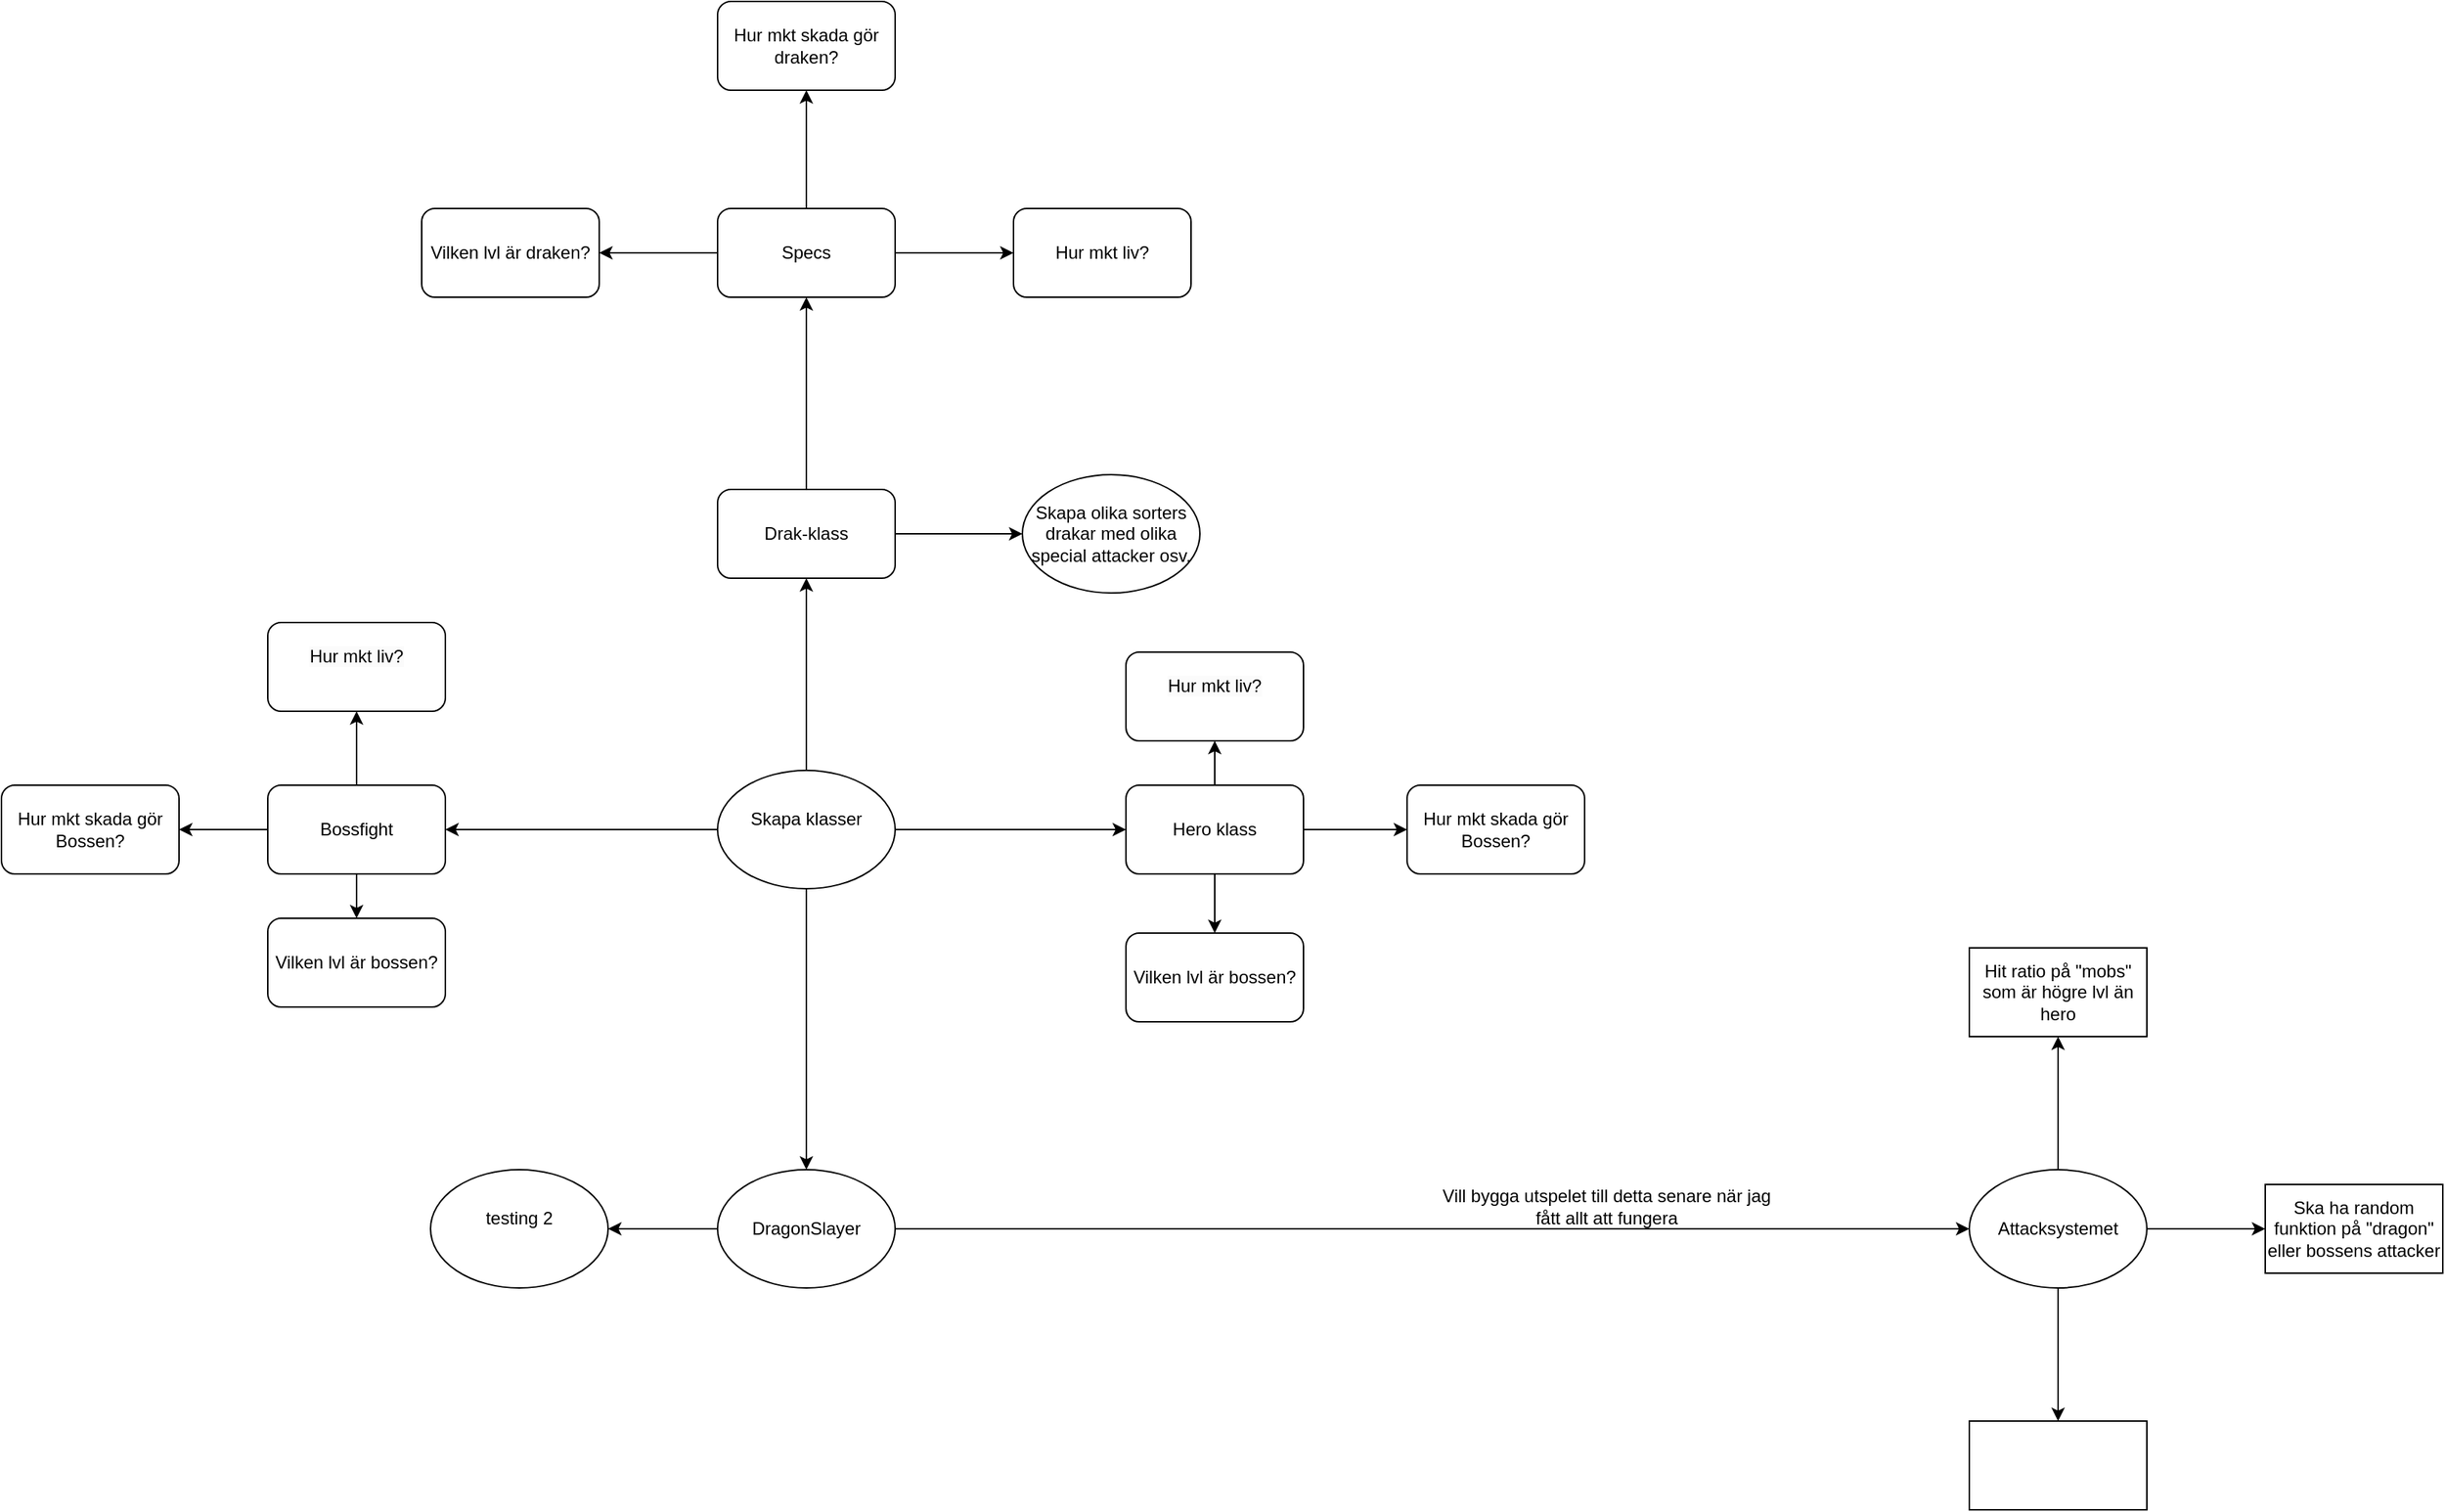 <mxfile version="24.7.17">
  <diagram name="Sida-1" id="GuQe-Khkk47jGNaTGUm2">
    <mxGraphModel dx="1487" dy="2157" grid="1" gridSize="10" guides="1" tooltips="1" connect="1" arrows="1" fold="1" page="1" pageScale="1" pageWidth="827" pageHeight="1169" math="0" shadow="0">
      <root>
        <mxCell id="0" />
        <mxCell id="1" parent="0" />
        <mxCell id="wgi8--ShAoJELwSdXpG3-2" style="edgeStyle=orthogonalEdgeStyle;rounded=0;orthogonalLoop=1;jettySize=auto;html=1;exitX=0.5;exitY=1;exitDx=0;exitDy=0;" parent="1" source="wgi8--ShAoJELwSdXpG3-1" edge="1">
          <mxGeometry relative="1" as="geometry">
            <mxPoint x="414" y="230" as="targetPoint" />
          </mxGeometry>
        </mxCell>
        <mxCell id="IrVfm-y8yWF6sAL1lNhP-1" style="edgeStyle=orthogonalEdgeStyle;rounded=0;orthogonalLoop=1;jettySize=auto;html=1;exitX=1;exitY=0.5;exitDx=0;exitDy=0;entryX=0;entryY=0.5;entryDx=0;entryDy=0;" edge="1" parent="1" source="wgi8--ShAoJELwSdXpG3-1" target="IrVfm-y8yWF6sAL1lNhP-2">
          <mxGeometry relative="1" as="geometry">
            <mxPoint x="520" y="130" as="targetPoint" />
          </mxGeometry>
        </mxCell>
        <mxCell id="IrVfm-y8yWF6sAL1lNhP-5" style="edgeStyle=orthogonalEdgeStyle;rounded=0;orthogonalLoop=1;jettySize=auto;html=1;exitX=0.5;exitY=0;exitDx=0;exitDy=0;" edge="1" parent="1" source="wgi8--ShAoJELwSdXpG3-1" target="IrVfm-y8yWF6sAL1lNhP-3">
          <mxGeometry relative="1" as="geometry" />
        </mxCell>
        <mxCell id="IrVfm-y8yWF6sAL1lNhP-20" style="edgeStyle=orthogonalEdgeStyle;rounded=0;orthogonalLoop=1;jettySize=auto;html=1;exitX=0;exitY=0.5;exitDx=0;exitDy=0;" edge="1" parent="1" source="wgi8--ShAoJELwSdXpG3-1" target="IrVfm-y8yWF6sAL1lNhP-19">
          <mxGeometry relative="1" as="geometry" />
        </mxCell>
        <mxCell id="wgi8--ShAoJELwSdXpG3-1" value="&lt;div&gt;Skapa klasser&lt;/div&gt;&lt;div&gt;&lt;br&gt;&lt;/div&gt;" style="ellipse;whiteSpace=wrap;html=1;" parent="1" vertex="1">
          <mxGeometry x="354" y="-40" width="120" height="80" as="geometry" />
        </mxCell>
        <mxCell id="wgi8--ShAoJELwSdXpG3-6" style="edgeStyle=orthogonalEdgeStyle;rounded=0;orthogonalLoop=1;jettySize=auto;html=1;exitX=1;exitY=0.5;exitDx=0;exitDy=0;entryX=0;entryY=0.5;entryDx=0;entryDy=0;" parent="1" source="wgi8--ShAoJELwSdXpG3-3" target="wgi8--ShAoJELwSdXpG3-5" edge="1">
          <mxGeometry relative="1" as="geometry" />
        </mxCell>
        <mxCell id="wgi8--ShAoJELwSdXpG3-7" style="edgeStyle=orthogonalEdgeStyle;rounded=0;orthogonalLoop=1;jettySize=auto;html=1;exitX=0;exitY=0.5;exitDx=0;exitDy=0;entryX=1;entryY=0.5;entryDx=0;entryDy=0;" parent="1" source="wgi8--ShAoJELwSdXpG3-3" target="wgi8--ShAoJELwSdXpG3-4" edge="1">
          <mxGeometry relative="1" as="geometry">
            <mxPoint x="290" y="270" as="targetPoint" />
          </mxGeometry>
        </mxCell>
        <mxCell id="wgi8--ShAoJELwSdXpG3-3" value="DragonSlayer" style="ellipse;whiteSpace=wrap;html=1;" parent="1" vertex="1">
          <mxGeometry x="354" y="230" width="120" height="80" as="geometry" />
        </mxCell>
        <mxCell id="wgi8--ShAoJELwSdXpG3-4" value="testing 2&lt;div&gt;&lt;br&gt;&lt;/div&gt;" style="ellipse;whiteSpace=wrap;html=1;" parent="1" vertex="1">
          <mxGeometry x="160" y="230" width="120" height="80" as="geometry" />
        </mxCell>
        <mxCell id="IrVfm-y8yWF6sAL1lNhP-34" value="" style="edgeStyle=orthogonalEdgeStyle;rounded=0;orthogonalLoop=1;jettySize=auto;html=1;" edge="1" parent="1" source="wgi8--ShAoJELwSdXpG3-5" target="IrVfm-y8yWF6sAL1lNhP-33">
          <mxGeometry relative="1" as="geometry" />
        </mxCell>
        <mxCell id="IrVfm-y8yWF6sAL1lNhP-36" value="" style="edgeStyle=orthogonalEdgeStyle;rounded=0;orthogonalLoop=1;jettySize=auto;html=1;" edge="1" parent="1" source="wgi8--ShAoJELwSdXpG3-5" target="IrVfm-y8yWF6sAL1lNhP-35">
          <mxGeometry relative="1" as="geometry" />
        </mxCell>
        <mxCell id="IrVfm-y8yWF6sAL1lNhP-38" value="" style="edgeStyle=orthogonalEdgeStyle;rounded=0;orthogonalLoop=1;jettySize=auto;html=1;" edge="1" parent="1" source="wgi8--ShAoJELwSdXpG3-5" target="IrVfm-y8yWF6sAL1lNhP-37">
          <mxGeometry relative="1" as="geometry" />
        </mxCell>
        <mxCell id="wgi8--ShAoJELwSdXpG3-5" value="Attacksystemet" style="ellipse;whiteSpace=wrap;html=1;" parent="1" vertex="1">
          <mxGeometry x="1200" y="230" width="120" height="80" as="geometry" />
        </mxCell>
        <mxCell id="IrVfm-y8yWF6sAL1lNhP-30" value="" style="edgeStyle=orthogonalEdgeStyle;rounded=0;orthogonalLoop=1;jettySize=auto;html=1;" edge="1" parent="1" source="IrVfm-y8yWF6sAL1lNhP-2" target="IrVfm-y8yWF6sAL1lNhP-28">
          <mxGeometry relative="1" as="geometry" />
        </mxCell>
        <mxCell id="IrVfm-y8yWF6sAL1lNhP-31" value="" style="edgeStyle=orthogonalEdgeStyle;rounded=0;orthogonalLoop=1;jettySize=auto;html=1;" edge="1" parent="1" source="IrVfm-y8yWF6sAL1lNhP-2" target="IrVfm-y8yWF6sAL1lNhP-27">
          <mxGeometry relative="1" as="geometry" />
        </mxCell>
        <mxCell id="IrVfm-y8yWF6sAL1lNhP-32" value="" style="edgeStyle=orthogonalEdgeStyle;rounded=0;orthogonalLoop=1;jettySize=auto;html=1;" edge="1" parent="1" source="IrVfm-y8yWF6sAL1lNhP-2" target="IrVfm-y8yWF6sAL1lNhP-29">
          <mxGeometry relative="1" as="geometry" />
        </mxCell>
        <mxCell id="IrVfm-y8yWF6sAL1lNhP-2" value="Hero klass" style="rounded=1;whiteSpace=wrap;html=1;" vertex="1" parent="1">
          <mxGeometry x="630" y="-30" width="120" height="60" as="geometry" />
        </mxCell>
        <mxCell id="IrVfm-y8yWF6sAL1lNhP-6" style="edgeStyle=orthogonalEdgeStyle;rounded=0;orthogonalLoop=1;jettySize=auto;html=1;exitX=1;exitY=0.5;exitDx=0;exitDy=0;" edge="1" parent="1" source="IrVfm-y8yWF6sAL1lNhP-3">
          <mxGeometry relative="1" as="geometry">
            <mxPoint x="560" y="-200" as="targetPoint" />
          </mxGeometry>
        </mxCell>
        <mxCell id="IrVfm-y8yWF6sAL1lNhP-10" value="" style="edgeStyle=orthogonalEdgeStyle;rounded=0;orthogonalLoop=1;jettySize=auto;html=1;" edge="1" parent="1" source="IrVfm-y8yWF6sAL1lNhP-3" target="IrVfm-y8yWF6sAL1lNhP-9">
          <mxGeometry relative="1" as="geometry" />
        </mxCell>
        <mxCell id="IrVfm-y8yWF6sAL1lNhP-3" value="Drak-klass" style="rounded=1;whiteSpace=wrap;html=1;" vertex="1" parent="1">
          <mxGeometry x="354" y="-230" width="120" height="60" as="geometry" />
        </mxCell>
        <mxCell id="IrVfm-y8yWF6sAL1lNhP-7" value="Skapa olika sorters drakar med olika special attacker osv." style="ellipse;whiteSpace=wrap;html=1;" vertex="1" parent="1">
          <mxGeometry x="560" y="-240" width="120" height="80" as="geometry" />
        </mxCell>
        <mxCell id="IrVfm-y8yWF6sAL1lNhP-12" value="" style="edgeStyle=orthogonalEdgeStyle;rounded=0;orthogonalLoop=1;jettySize=auto;html=1;" edge="1" parent="1" source="IrVfm-y8yWF6sAL1lNhP-9" target="IrVfm-y8yWF6sAL1lNhP-11">
          <mxGeometry relative="1" as="geometry" />
        </mxCell>
        <mxCell id="IrVfm-y8yWF6sAL1lNhP-14" value="" style="edgeStyle=orthogonalEdgeStyle;rounded=0;orthogonalLoop=1;jettySize=auto;html=1;" edge="1" parent="1" source="IrVfm-y8yWF6sAL1lNhP-9" target="IrVfm-y8yWF6sAL1lNhP-13">
          <mxGeometry relative="1" as="geometry" />
        </mxCell>
        <mxCell id="IrVfm-y8yWF6sAL1lNhP-16" value="" style="edgeStyle=orthogonalEdgeStyle;rounded=0;orthogonalLoop=1;jettySize=auto;html=1;" edge="1" parent="1" source="IrVfm-y8yWF6sAL1lNhP-9" target="IrVfm-y8yWF6sAL1lNhP-15">
          <mxGeometry relative="1" as="geometry" />
        </mxCell>
        <mxCell id="IrVfm-y8yWF6sAL1lNhP-9" value="Specs" style="rounded=1;whiteSpace=wrap;html=1;" vertex="1" parent="1">
          <mxGeometry x="354" y="-420" width="120" height="60" as="geometry" />
        </mxCell>
        <mxCell id="IrVfm-y8yWF6sAL1lNhP-11" value="Hur mkt liv?" style="rounded=1;whiteSpace=wrap;html=1;" vertex="1" parent="1">
          <mxGeometry x="554" y="-420" width="120" height="60" as="geometry" />
        </mxCell>
        <mxCell id="IrVfm-y8yWF6sAL1lNhP-13" value="Hur mkt skada gör draken?" style="rounded=1;whiteSpace=wrap;html=1;" vertex="1" parent="1">
          <mxGeometry x="354" y="-560" width="120" height="60" as="geometry" />
        </mxCell>
        <mxCell id="IrVfm-y8yWF6sAL1lNhP-15" value="Vilken lvl är draken?" style="rounded=1;whiteSpace=wrap;html=1;" vertex="1" parent="1">
          <mxGeometry x="154" y="-420" width="120" height="60" as="geometry" />
        </mxCell>
        <mxCell id="IrVfm-y8yWF6sAL1lNhP-21" style="edgeStyle=orthogonalEdgeStyle;rounded=0;orthogonalLoop=1;jettySize=auto;html=1;exitX=0.5;exitY=0;exitDx=0;exitDy=0;" edge="1" parent="1" source="IrVfm-y8yWF6sAL1lNhP-19">
          <mxGeometry relative="1" as="geometry">
            <mxPoint x="110" y="-80" as="targetPoint" />
          </mxGeometry>
        </mxCell>
        <mxCell id="IrVfm-y8yWF6sAL1lNhP-24" style="edgeStyle=orthogonalEdgeStyle;rounded=0;orthogonalLoop=1;jettySize=auto;html=1;entryX=1;entryY=0.5;entryDx=0;entryDy=0;" edge="1" parent="1" source="IrVfm-y8yWF6sAL1lNhP-19" target="IrVfm-y8yWF6sAL1lNhP-23">
          <mxGeometry relative="1" as="geometry" />
        </mxCell>
        <mxCell id="IrVfm-y8yWF6sAL1lNhP-26" value="" style="edgeStyle=orthogonalEdgeStyle;rounded=0;orthogonalLoop=1;jettySize=auto;html=1;" edge="1" parent="1" source="IrVfm-y8yWF6sAL1lNhP-19" target="IrVfm-y8yWF6sAL1lNhP-25">
          <mxGeometry relative="1" as="geometry" />
        </mxCell>
        <mxCell id="IrVfm-y8yWF6sAL1lNhP-19" value="Bossfight" style="rounded=1;whiteSpace=wrap;html=1;" vertex="1" parent="1">
          <mxGeometry x="50" y="-30" width="120" height="60" as="geometry" />
        </mxCell>
        <mxCell id="IrVfm-y8yWF6sAL1lNhP-22" value="&#xa;&lt;span style=&quot;color: rgb(0, 0, 0); font-family: Helvetica; font-size: 12px; font-style: normal; font-variant-ligatures: normal; font-variant-caps: normal; font-weight: 400; letter-spacing: normal; orphans: 2; text-align: center; text-indent: 0px; text-transform: none; widows: 2; word-spacing: 0px; -webkit-text-stroke-width: 0px; white-space: normal; background-color: rgb(251, 251, 251); text-decoration-thickness: initial; text-decoration-style: initial; text-decoration-color: initial; display: inline !important; float: none;&quot;&gt;Hur mkt liv?&lt;/span&gt;&#xa;&#xa;" style="rounded=1;whiteSpace=wrap;html=1;" vertex="1" parent="1">
          <mxGeometry x="50" y="-140" width="120" height="60" as="geometry" />
        </mxCell>
        <mxCell id="IrVfm-y8yWF6sAL1lNhP-23" value="Hur mkt skada gör Bossen?" style="rounded=1;whiteSpace=wrap;html=1;" vertex="1" parent="1">
          <mxGeometry x="-130" y="-30" width="120" height="60" as="geometry" />
        </mxCell>
        <mxCell id="IrVfm-y8yWF6sAL1lNhP-25" value="Vilken lvl är bossen?" style="rounded=1;whiteSpace=wrap;html=1;" vertex="1" parent="1">
          <mxGeometry x="50" y="60" width="120" height="60" as="geometry" />
        </mxCell>
        <mxCell id="IrVfm-y8yWF6sAL1lNhP-27" value="&#xa;&lt;span style=&quot;color: rgb(0, 0, 0); font-family: Helvetica; font-size: 12px; font-style: normal; font-variant-ligatures: normal; font-variant-caps: normal; font-weight: 400; letter-spacing: normal; orphans: 2; text-align: center; text-indent: 0px; text-transform: none; widows: 2; word-spacing: 0px; -webkit-text-stroke-width: 0px; white-space: normal; background-color: rgb(251, 251, 251); text-decoration-thickness: initial; text-decoration-style: initial; text-decoration-color: initial; display: inline !important; float: none;&quot;&gt;Hur mkt liv?&lt;/span&gt;&#xa;&#xa;" style="rounded=1;whiteSpace=wrap;html=1;" vertex="1" parent="1">
          <mxGeometry x="630" y="-120" width="120" height="60" as="geometry" />
        </mxCell>
        <mxCell id="IrVfm-y8yWF6sAL1lNhP-28" value="Hur mkt skada gör Bossen?" style="rounded=1;whiteSpace=wrap;html=1;" vertex="1" parent="1">
          <mxGeometry x="820" y="-30" width="120" height="60" as="geometry" />
        </mxCell>
        <mxCell id="IrVfm-y8yWF6sAL1lNhP-29" value="Vilken lvl är bossen?" style="rounded=1;whiteSpace=wrap;html=1;" vertex="1" parent="1">
          <mxGeometry x="630" y="70" width="120" height="60" as="geometry" />
        </mxCell>
        <mxCell id="IrVfm-y8yWF6sAL1lNhP-33" value="Hit ratio på &quot;mobs&quot; som är högre lvl än hero" style="whiteSpace=wrap;html=1;" vertex="1" parent="1">
          <mxGeometry x="1200" y="80" width="120" height="60" as="geometry" />
        </mxCell>
        <mxCell id="IrVfm-y8yWF6sAL1lNhP-35" value="Ska ha random funktion på &quot;dragon&quot; eller bossens attacker" style="whiteSpace=wrap;html=1;" vertex="1" parent="1">
          <mxGeometry x="1400" y="240" width="120" height="60" as="geometry" />
        </mxCell>
        <mxCell id="IrVfm-y8yWF6sAL1lNhP-37" value="" style="whiteSpace=wrap;html=1;" vertex="1" parent="1">
          <mxGeometry x="1200" y="400" width="120" height="60" as="geometry" />
        </mxCell>
        <mxCell id="IrVfm-y8yWF6sAL1lNhP-39" value="Vill bygga utspelet till detta senare när jag fått allt att fungera" style="text;html=1;align=center;verticalAlign=middle;whiteSpace=wrap;rounded=0;" vertex="1" parent="1">
          <mxGeometry x="840" y="240" width="230" height="30" as="geometry" />
        </mxCell>
      </root>
    </mxGraphModel>
  </diagram>
</mxfile>

